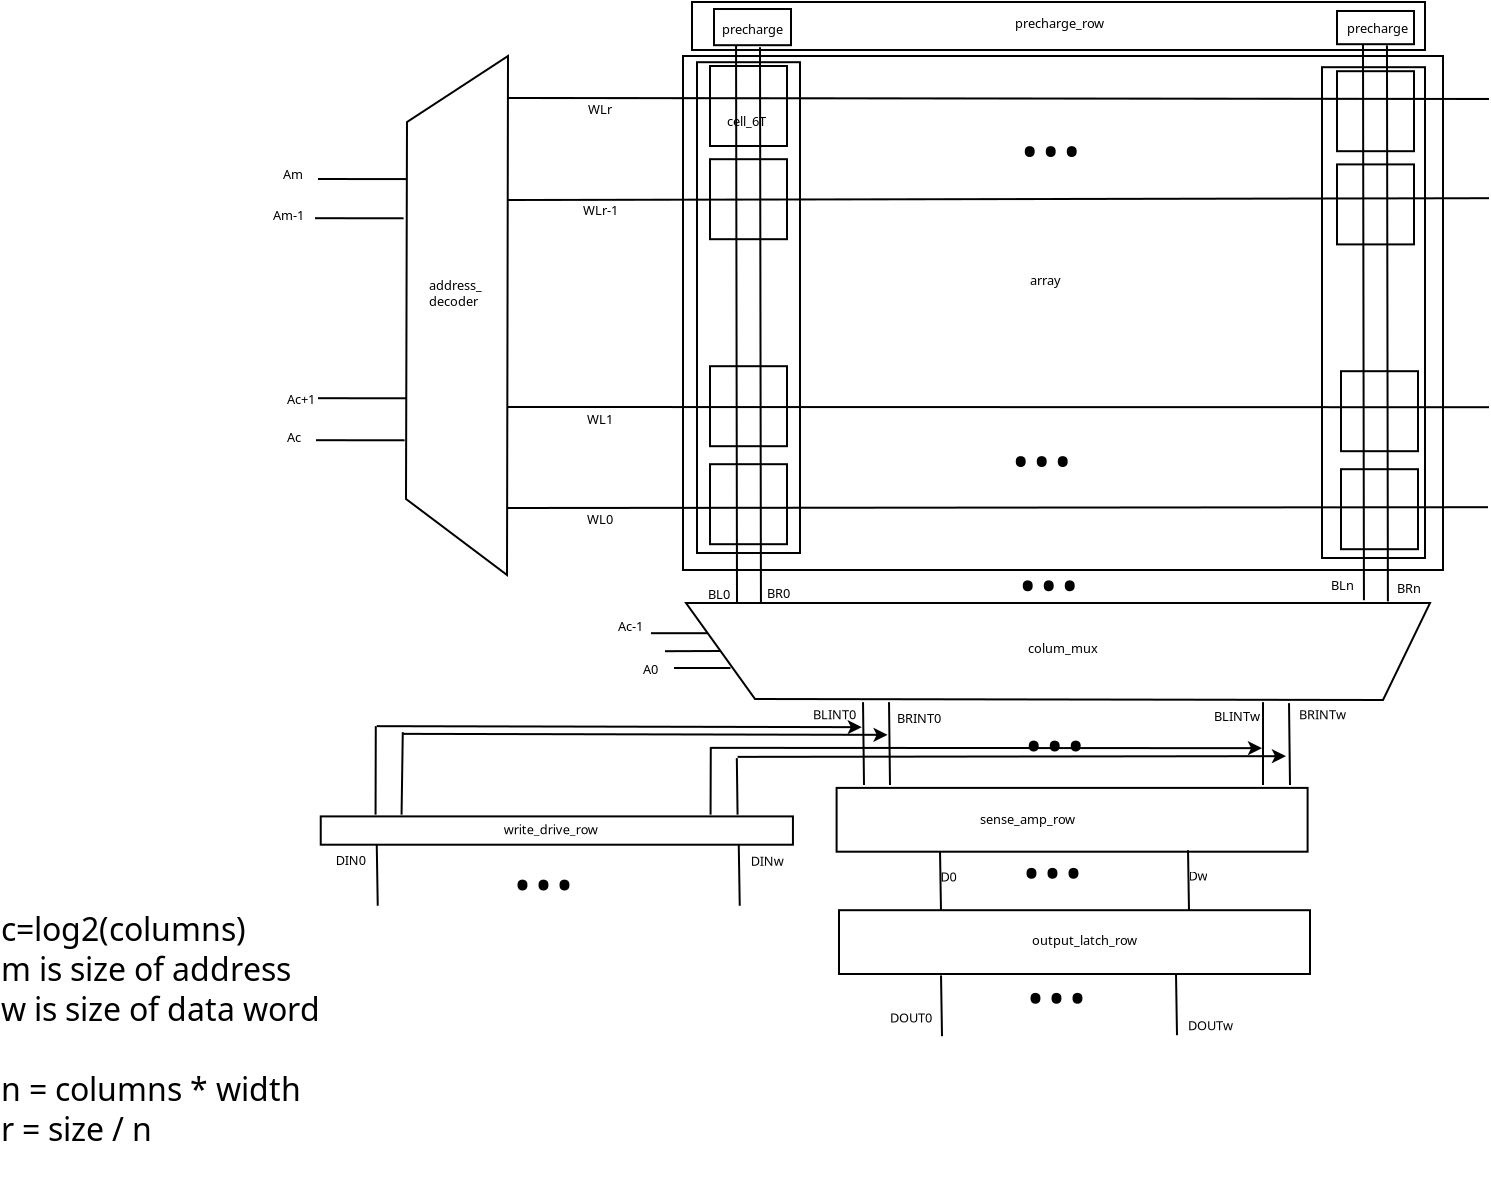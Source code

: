 <?xml version="1.0" encoding="UTF-8"?>
<dia:diagram xmlns:dia="http://www.lysator.liu.se/~alla/dia/">
  <dia:layer name="Background" visible="true">
    <dia:object type="Standard - Box" version="0" id="O0">
      <dia:attribute name="obj_pos">
        <dia:point val="-25.363,30.47"/>
      </dia:attribute>
      <dia:attribute name="obj_bb">
        <dia:rectangle val="-25.413,30.42;-1.703,31.935"/>
      </dia:attribute>
      <dia:attribute name="elem_corner">
        <dia:point val="-25.363,30.47"/>
      </dia:attribute>
      <dia:attribute name="elem_width">
        <dia:real val="23.61"/>
      </dia:attribute>
      <dia:attribute name="elem_height">
        <dia:real val="1.415"/>
      </dia:attribute>
      <dia:attribute name="show_background">
        <dia:boolean val="true"/>
      </dia:attribute>
    </dia:object>
    <dia:object type="Standard - Box" version="0" id="O1">
      <dia:attribute name="obj_pos">
        <dia:point val="0.43,29.045"/>
      </dia:attribute>
      <dia:attribute name="obj_bb">
        <dia:rectangle val="0.38,28.995;24.03,32.285"/>
      </dia:attribute>
      <dia:attribute name="elem_corner">
        <dia:point val="0.43,29.045"/>
      </dia:attribute>
      <dia:attribute name="elem_width">
        <dia:real val="23.55"/>
      </dia:attribute>
      <dia:attribute name="elem_height">
        <dia:real val="3.19"/>
      </dia:attribute>
      <dia:attribute name="show_background">
        <dia:boolean val="true"/>
      </dia:attribute>
    </dia:object>
    <dia:object type="Standard - Box" version="0" id="O2">
      <dia:attribute name="obj_pos">
        <dia:point val="-6.8,-10.25"/>
      </dia:attribute>
      <dia:attribute name="obj_bb">
        <dia:rectangle val="-6.85,-10.3;29.9,-7.8"/>
      </dia:attribute>
      <dia:attribute name="elem_corner">
        <dia:point val="-6.8,-10.25"/>
      </dia:attribute>
      <dia:attribute name="elem_width">
        <dia:real val="36.65"/>
      </dia:attribute>
      <dia:attribute name="elem_height">
        <dia:real val="2.4"/>
      </dia:attribute>
      <dia:attribute name="show_background">
        <dia:boolean val="true"/>
      </dia:attribute>
    </dia:object>
    <dia:object type="Standard - Box" version="0" id="O3">
      <dia:attribute name="obj_pos">
        <dia:point val="-5.7,-9.9"/>
      </dia:attribute>
      <dia:attribute name="obj_bb">
        <dia:rectangle val="-5.75,-9.95;-1.8,-8.04"/>
      </dia:attribute>
      <dia:attribute name="elem_corner">
        <dia:point val="-5.7,-9.9"/>
      </dia:attribute>
      <dia:attribute name="elem_width">
        <dia:real val="3.85"/>
      </dia:attribute>
      <dia:attribute name="elem_height">
        <dia:real val="1.81"/>
      </dia:attribute>
      <dia:attribute name="show_background">
        <dia:boolean val="true"/>
      </dia:attribute>
    </dia:object>
    <dia:object type="Standard - Box" version="0" id="O4">
      <dia:attribute name="obj_pos">
        <dia:point val="-7.25,-7.55"/>
      </dia:attribute>
      <dia:attribute name="obj_bb">
        <dia:rectangle val="-7.3,-7.6;30.8,18.2"/>
      </dia:attribute>
      <dia:attribute name="elem_corner">
        <dia:point val="-7.25,-7.55"/>
      </dia:attribute>
      <dia:attribute name="elem_width">
        <dia:real val="38"/>
      </dia:attribute>
      <dia:attribute name="elem_height">
        <dia:real val="25.7"/>
      </dia:attribute>
      <dia:attribute name="show_background">
        <dia:boolean val="true"/>
      </dia:attribute>
    </dia:object>
    <dia:group>
      <dia:object type="Standard - Box" version="0" id="O5">
        <dia:attribute name="obj_pos">
          <dia:point val="24.7,-6.99"/>
        </dia:attribute>
        <dia:attribute name="obj_bb">
          <dia:rectangle val="24.65,-7.04;29.9,17.6"/>
        </dia:attribute>
        <dia:attribute name="elem_corner">
          <dia:point val="24.7,-6.99"/>
        </dia:attribute>
        <dia:attribute name="elem_width">
          <dia:real val="5.15"/>
        </dia:attribute>
        <dia:attribute name="elem_height">
          <dia:real val="24.54"/>
        </dia:attribute>
        <dia:attribute name="show_background">
          <dia:boolean val="true"/>
        </dia:attribute>
      </dia:object>
      <dia:object type="Standard - Box" version="0" id="O6">
        <dia:attribute name="obj_pos">
          <dia:point val="25.65,8.21"/>
        </dia:attribute>
        <dia:attribute name="obj_bb">
          <dia:rectangle val="25.6,8.16;29.55,12.26"/>
        </dia:attribute>
        <dia:attribute name="elem_corner">
          <dia:point val="25.65,8.21"/>
        </dia:attribute>
        <dia:attribute name="elem_width">
          <dia:real val="3.85"/>
        </dia:attribute>
        <dia:attribute name="elem_height">
          <dia:real val="4"/>
        </dia:attribute>
        <dia:attribute name="show_background">
          <dia:boolean val="true"/>
        </dia:attribute>
      </dia:object>
      <dia:object type="Standard - Box" version="0" id="O7">
        <dia:attribute name="obj_pos">
          <dia:point val="25.65,13.11"/>
        </dia:attribute>
        <dia:attribute name="obj_bb">
          <dia:rectangle val="25.6,13.06;29.55,17.16"/>
        </dia:attribute>
        <dia:attribute name="elem_corner">
          <dia:point val="25.65,13.11"/>
        </dia:attribute>
        <dia:attribute name="elem_width">
          <dia:real val="3.85"/>
        </dia:attribute>
        <dia:attribute name="elem_height">
          <dia:real val="4"/>
        </dia:attribute>
        <dia:attribute name="show_background">
          <dia:boolean val="true"/>
        </dia:attribute>
      </dia:object>
      <dia:object type="Standard - Box" version="0" id="O8">
        <dia:attribute name="obj_pos">
          <dia:point val="25.45,-6.79"/>
        </dia:attribute>
        <dia:attribute name="obj_bb">
          <dia:rectangle val="25.4,-6.84;29.35,-2.74"/>
        </dia:attribute>
        <dia:attribute name="elem_corner">
          <dia:point val="25.45,-6.79"/>
        </dia:attribute>
        <dia:attribute name="elem_width">
          <dia:real val="3.85"/>
        </dia:attribute>
        <dia:attribute name="elem_height">
          <dia:real val="4"/>
        </dia:attribute>
        <dia:attribute name="show_background">
          <dia:boolean val="true"/>
        </dia:attribute>
      </dia:object>
      <dia:object type="Standard - Box" version="0" id="O9">
        <dia:attribute name="obj_pos">
          <dia:point val="25.45,-2.13"/>
        </dia:attribute>
        <dia:attribute name="obj_bb">
          <dia:rectangle val="25.4,-2.18;29.35,1.92"/>
        </dia:attribute>
        <dia:attribute name="elem_corner">
          <dia:point val="25.45,-2.13"/>
        </dia:attribute>
        <dia:attribute name="elem_width">
          <dia:real val="3.85"/>
        </dia:attribute>
        <dia:attribute name="elem_height">
          <dia:real val="4"/>
        </dia:attribute>
        <dia:attribute name="show_background">
          <dia:boolean val="true"/>
        </dia:attribute>
      </dia:object>
      <dia:object type="Standard - Line" version="0" id="O10">
        <dia:attribute name="obj_pos">
          <dia:point val="26.75,-8.14"/>
        </dia:attribute>
        <dia:attribute name="obj_bb">
          <dia:rectangle val="26.7,-8.19;26.848,19.71"/>
        </dia:attribute>
        <dia:attribute name="conn_endpoints">
          <dia:point val="26.75,-8.14"/>
          <dia:point val="26.797,19.66"/>
        </dia:attribute>
        <dia:attribute name="numcp">
          <dia:int val="1"/>
        </dia:attribute>
      </dia:object>
      <dia:object type="Standard - Line" version="0" id="O11">
        <dia:attribute name="obj_pos">
          <dia:point val="27.948,-8.079"/>
        </dia:attribute>
        <dia:attribute name="obj_bb">
          <dia:rectangle val="27.898,-8.129;28.045,19.771"/>
        </dia:attribute>
        <dia:attribute name="conn_endpoints">
          <dia:point val="27.948,-8.079"/>
          <dia:point val="27.995,19.721"/>
        </dia:attribute>
        <dia:attribute name="numcp">
          <dia:int val="1"/>
        </dia:attribute>
      </dia:object>
      <dia:object type="Standard - Text" version="1" id="O12">
        <dia:attribute name="obj_pos">
          <dia:point val="25.15,19.153"/>
        </dia:attribute>
        <dia:attribute name="obj_bb">
          <dia:rectangle val="25.15,18.61;26.43,19.55"/>
        </dia:attribute>
        <dia:attribute name="text">
          <dia:composite type="text">
            <dia:attribute name="string">
              <dia:string>#BLn #</dia:string>
            </dia:attribute>
            <dia:attribute name="font">
              <dia:font family="sans" style="0" name="Helvetica"/>
            </dia:attribute>
            <dia:attribute name="height">
              <dia:real val="0.8"/>
            </dia:attribute>
            <dia:attribute name="pos">
              <dia:point val="25.15,19.153"/>
            </dia:attribute>
            <dia:attribute name="color">
              <dia:color val="#000000"/>
            </dia:attribute>
            <dia:attribute name="alignment">
              <dia:enum val="0"/>
            </dia:attribute>
          </dia:composite>
        </dia:attribute>
        <dia:attribute name="valign">
          <dia:enum val="3"/>
        </dia:attribute>
      </dia:object>
      <dia:object type="Standard - Text" version="1" id="O13">
        <dia:attribute name="obj_pos">
          <dia:point val="28.45,19.305"/>
        </dia:attribute>
        <dia:attribute name="obj_bb">
          <dia:rectangle val="28.45,18.762;29.625,19.703"/>
        </dia:attribute>
        <dia:attribute name="text">
          <dia:composite type="text">
            <dia:attribute name="string">
              <dia:string>#BRn#</dia:string>
            </dia:attribute>
            <dia:attribute name="font">
              <dia:font family="sans" style="0" name="Helvetica"/>
            </dia:attribute>
            <dia:attribute name="height">
              <dia:real val="0.8"/>
            </dia:attribute>
            <dia:attribute name="pos">
              <dia:point val="28.45,19.305"/>
            </dia:attribute>
            <dia:attribute name="color">
              <dia:color val="#000000"/>
            </dia:attribute>
            <dia:attribute name="alignment">
              <dia:enum val="0"/>
            </dia:attribute>
          </dia:composite>
        </dia:attribute>
        <dia:attribute name="valign">
          <dia:enum val="3"/>
        </dia:attribute>
      </dia:object>
      <dia:object type="Standard - Box" version="0" id="O14">
        <dia:attribute name="obj_pos">
          <dia:point val="25.45,-9.8"/>
        </dia:attribute>
        <dia:attribute name="obj_bb">
          <dia:rectangle val="25.4,-9.85;29.35,-8.09"/>
        </dia:attribute>
        <dia:attribute name="elem_corner">
          <dia:point val="25.45,-9.8"/>
        </dia:attribute>
        <dia:attribute name="elem_width">
          <dia:real val="3.85"/>
        </dia:attribute>
        <dia:attribute name="elem_height">
          <dia:real val="1.66"/>
        </dia:attribute>
        <dia:attribute name="show_background">
          <dia:boolean val="true"/>
        </dia:attribute>
      </dia:object>
      <dia:object type="Standard - Text" version="1" id="O15">
        <dia:attribute name="obj_pos">
          <dia:point val="25.95,-8.698"/>
        </dia:attribute>
        <dia:attribute name="obj_bb">
          <dia:rectangle val="25.95,-9.241;28.91,-8.3"/>
        </dia:attribute>
        <dia:attribute name="text">
          <dia:composite type="text">
            <dia:attribute name="string">
              <dia:string>#precharge#</dia:string>
            </dia:attribute>
            <dia:attribute name="font">
              <dia:font family="sans" style="0" name="Helvetica"/>
            </dia:attribute>
            <dia:attribute name="height">
              <dia:real val="0.8"/>
            </dia:attribute>
            <dia:attribute name="pos">
              <dia:point val="25.95,-8.698"/>
            </dia:attribute>
            <dia:attribute name="color">
              <dia:color val="#000000"/>
            </dia:attribute>
            <dia:attribute name="alignment">
              <dia:enum val="0"/>
            </dia:attribute>
          </dia:composite>
        </dia:attribute>
        <dia:attribute name="valign">
          <dia:enum val="3"/>
        </dia:attribute>
      </dia:object>
    </dia:group>
    <dia:group>
      <dia:object type="Standard - Box" version="0" id="O16">
        <dia:attribute name="obj_pos">
          <dia:point val="-6.55,-7.24"/>
        </dia:attribute>
        <dia:attribute name="obj_bb">
          <dia:rectangle val="-6.6,-7.29;-1.35,17.35"/>
        </dia:attribute>
        <dia:attribute name="elem_corner">
          <dia:point val="-6.55,-7.24"/>
        </dia:attribute>
        <dia:attribute name="elem_width">
          <dia:real val="5.15"/>
        </dia:attribute>
        <dia:attribute name="elem_height">
          <dia:real val="24.54"/>
        </dia:attribute>
        <dia:attribute name="show_background">
          <dia:boolean val="true"/>
        </dia:attribute>
      </dia:object>
      <dia:object type="Standard - Box" version="0" id="O17">
        <dia:attribute name="obj_pos">
          <dia:point val="-5.9,-2.39"/>
        </dia:attribute>
        <dia:attribute name="obj_bb">
          <dia:rectangle val="-5.95,-2.44;-2,1.66"/>
        </dia:attribute>
        <dia:attribute name="elem_corner">
          <dia:point val="-5.9,-2.39"/>
        </dia:attribute>
        <dia:attribute name="elem_width">
          <dia:real val="3.85"/>
        </dia:attribute>
        <dia:attribute name="elem_height">
          <dia:real val="4"/>
        </dia:attribute>
        <dia:attribute name="show_background">
          <dia:boolean val="true"/>
        </dia:attribute>
      </dia:object>
      <dia:object type="Standard - Box" version="0" id="O18">
        <dia:attribute name="obj_pos">
          <dia:point val="-5.9,7.96"/>
        </dia:attribute>
        <dia:attribute name="obj_bb">
          <dia:rectangle val="-5.95,7.91;-2,12.01"/>
        </dia:attribute>
        <dia:attribute name="elem_corner">
          <dia:point val="-5.9,7.96"/>
        </dia:attribute>
        <dia:attribute name="elem_width">
          <dia:real val="3.85"/>
        </dia:attribute>
        <dia:attribute name="elem_height">
          <dia:real val="4"/>
        </dia:attribute>
        <dia:attribute name="show_background">
          <dia:boolean val="true"/>
        </dia:attribute>
      </dia:object>
      <dia:object type="Standard - Box" version="0" id="O19">
        <dia:attribute name="obj_pos">
          <dia:point val="-5.9,12.86"/>
        </dia:attribute>
        <dia:attribute name="obj_bb">
          <dia:rectangle val="-5.95,12.81;-2,16.91"/>
        </dia:attribute>
        <dia:attribute name="elem_corner">
          <dia:point val="-5.9,12.86"/>
        </dia:attribute>
        <dia:attribute name="elem_width">
          <dia:real val="3.85"/>
        </dia:attribute>
        <dia:attribute name="elem_height">
          <dia:real val="4"/>
        </dia:attribute>
        <dia:attribute name="show_background">
          <dia:boolean val="true"/>
        </dia:attribute>
      </dia:object>
      <dia:object type="Standard - Box" version="0" id="O20">
        <dia:attribute name="obj_pos">
          <dia:point val="-5.9,-7.05"/>
        </dia:attribute>
        <dia:attribute name="obj_bb">
          <dia:rectangle val="-5.95,-7.1;-2,-3"/>
        </dia:attribute>
        <dia:attribute name="elem_corner">
          <dia:point val="-5.9,-7.05"/>
        </dia:attribute>
        <dia:attribute name="elem_width">
          <dia:real val="3.85"/>
        </dia:attribute>
        <dia:attribute name="elem_height">
          <dia:real val="4"/>
        </dia:attribute>
        <dia:attribute name="show_background">
          <dia:boolean val="true"/>
        </dia:attribute>
      </dia:object>
      <dia:object type="Standard - Line" version="0" id="O21">
        <dia:attribute name="obj_pos">
          <dia:point val="-4.597,-8.05"/>
        </dia:attribute>
        <dia:attribute name="obj_bb">
          <dia:rectangle val="-4.647,-8.1;-4.5,19.8"/>
        </dia:attribute>
        <dia:attribute name="conn_endpoints">
          <dia:point val="-4.597,-8.05"/>
          <dia:point val="-4.55,19.75"/>
        </dia:attribute>
        <dia:attribute name="numcp">
          <dia:int val="1"/>
        </dia:attribute>
      </dia:object>
      <dia:object type="Standard - Line" version="0" id="O22">
        <dia:attribute name="obj_pos">
          <dia:point val="-3.4,-7.99"/>
        </dia:attribute>
        <dia:attribute name="obj_bb">
          <dia:rectangle val="-3.45,-8.04;-3.302,19.86"/>
        </dia:attribute>
        <dia:attribute name="conn_endpoints">
          <dia:point val="-3.4,-7.99"/>
          <dia:point val="-3.353,19.81"/>
        </dia:attribute>
        <dia:attribute name="numcp">
          <dia:int val="1"/>
        </dia:attribute>
      </dia:object>
      <dia:object type="Standard - Text" version="1" id="O23">
        <dia:attribute name="obj_pos">
          <dia:point val="-6,19.6"/>
        </dia:attribute>
        <dia:attribute name="obj_bb">
          <dia:rectangle val="-6,19.058;-4.72,19.997"/>
        </dia:attribute>
        <dia:attribute name="text">
          <dia:composite type="text">
            <dia:attribute name="string">
              <dia:string>#BL0 #</dia:string>
            </dia:attribute>
            <dia:attribute name="font">
              <dia:font family="sans" style="0" name="Helvetica"/>
            </dia:attribute>
            <dia:attribute name="height">
              <dia:real val="0.8"/>
            </dia:attribute>
            <dia:attribute name="pos">
              <dia:point val="-6,19.6"/>
            </dia:attribute>
            <dia:attribute name="color">
              <dia:color val="#000000"/>
            </dia:attribute>
            <dia:attribute name="alignment">
              <dia:enum val="0"/>
            </dia:attribute>
          </dia:composite>
        </dia:attribute>
        <dia:attribute name="valign">
          <dia:enum val="3"/>
        </dia:attribute>
      </dia:object>
      <dia:object type="Standard - Text" version="1" id="O24">
        <dia:attribute name="obj_pos">
          <dia:point val="-3.05,19.553"/>
        </dia:attribute>
        <dia:attribute name="obj_bb">
          <dia:rectangle val="-3.05,19.011;-1.875,19.951"/>
        </dia:attribute>
        <dia:attribute name="text">
          <dia:composite type="text">
            <dia:attribute name="string">
              <dia:string>#BR0#</dia:string>
            </dia:attribute>
            <dia:attribute name="font">
              <dia:font family="sans" style="0" name="Helvetica"/>
            </dia:attribute>
            <dia:attribute name="height">
              <dia:real val="0.8"/>
            </dia:attribute>
            <dia:attribute name="pos">
              <dia:point val="-3.05,19.553"/>
            </dia:attribute>
            <dia:attribute name="color">
              <dia:color val="#000000"/>
            </dia:attribute>
            <dia:attribute name="alignment">
              <dia:enum val="0"/>
            </dia:attribute>
          </dia:composite>
        </dia:attribute>
        <dia:attribute name="valign">
          <dia:enum val="3"/>
        </dia:attribute>
      </dia:object>
      <dia:object type="Standard - Text" version="1" id="O25">
        <dia:attribute name="obj_pos">
          <dia:point val="-5.3,-8.647"/>
        </dia:attribute>
        <dia:attribute name="obj_bb">
          <dia:rectangle val="-5.3,-9.19;-2.34,-8.249"/>
        </dia:attribute>
        <dia:attribute name="text">
          <dia:composite type="text">
            <dia:attribute name="string">
              <dia:string>#precharge#</dia:string>
            </dia:attribute>
            <dia:attribute name="font">
              <dia:font family="sans" style="0" name="Helvetica"/>
            </dia:attribute>
            <dia:attribute name="height">
              <dia:real val="0.8"/>
            </dia:attribute>
            <dia:attribute name="pos">
              <dia:point val="-5.3,-8.647"/>
            </dia:attribute>
            <dia:attribute name="color">
              <dia:color val="#000000"/>
            </dia:attribute>
            <dia:attribute name="alignment">
              <dia:enum val="0"/>
            </dia:attribute>
          </dia:composite>
        </dia:attribute>
        <dia:attribute name="valign">
          <dia:enum val="3"/>
        </dia:attribute>
      </dia:object>
      <dia:object type="Standard - Text" version="1" id="O26">
        <dia:attribute name="obj_pos">
          <dia:point val="-5.05,-4.048"/>
        </dia:attribute>
        <dia:attribute name="obj_bb">
          <dia:rectangle val="-5.05,-4.59;-3.03,-3.651"/>
        </dia:attribute>
        <dia:attribute name="text">
          <dia:composite type="text">
            <dia:attribute name="string">
              <dia:string>#cell_6T#</dia:string>
            </dia:attribute>
            <dia:attribute name="font">
              <dia:font family="sans" style="0" name="Helvetica"/>
            </dia:attribute>
            <dia:attribute name="height">
              <dia:real val="0.8"/>
            </dia:attribute>
            <dia:attribute name="pos">
              <dia:point val="-5.05,-4.048"/>
            </dia:attribute>
            <dia:attribute name="color">
              <dia:color val="#000000"/>
            </dia:attribute>
            <dia:attribute name="alignment">
              <dia:enum val="0"/>
            </dia:attribute>
          </dia:composite>
        </dia:attribute>
        <dia:attribute name="valign">
          <dia:enum val="3"/>
        </dia:attribute>
      </dia:object>
    </dia:group>
    <dia:object type="Standard - Text" version="1" id="O27">
      <dia:attribute name="obj_pos">
        <dia:point val="9.35,-8.947"/>
      </dia:attribute>
      <dia:attribute name="obj_bb">
        <dia:rectangle val="9.35,-9.489;13.665,-8.55"/>
      </dia:attribute>
      <dia:attribute name="text">
        <dia:composite type="text">
          <dia:attribute name="string">
            <dia:string>#precharge_row#</dia:string>
          </dia:attribute>
          <dia:attribute name="font">
            <dia:font family="sans" style="0" name="Helvetica"/>
          </dia:attribute>
          <dia:attribute name="height">
            <dia:real val="0.8"/>
          </dia:attribute>
          <dia:attribute name="pos">
            <dia:point val="9.35,-8.947"/>
          </dia:attribute>
          <dia:attribute name="color">
            <dia:color val="#000000"/>
          </dia:attribute>
          <dia:attribute name="alignment">
            <dia:enum val="0"/>
          </dia:attribute>
        </dia:composite>
      </dia:attribute>
      <dia:attribute name="valign">
        <dia:enum val="3"/>
      </dia:attribute>
    </dia:object>
    <dia:object type="Standard - Text" version="1" id="O28">
      <dia:attribute name="obj_pos">
        <dia:point val="10.1,3.902"/>
      </dia:attribute>
      <dia:attribute name="obj_bb">
        <dia:rectangle val="10.1,3.36;11.63,4.3"/>
      </dia:attribute>
      <dia:attribute name="text">
        <dia:composite type="text">
          <dia:attribute name="string">
            <dia:string>#array#</dia:string>
          </dia:attribute>
          <dia:attribute name="font">
            <dia:font family="sans" style="0" name="Helvetica"/>
          </dia:attribute>
          <dia:attribute name="height">
            <dia:real val="0.8"/>
          </dia:attribute>
          <dia:attribute name="pos">
            <dia:point val="10.1,3.902"/>
          </dia:attribute>
          <dia:attribute name="color">
            <dia:color val="#000000"/>
          </dia:attribute>
          <dia:attribute name="alignment">
            <dia:enum val="0"/>
          </dia:attribute>
        </dia:composite>
      </dia:attribute>
      <dia:attribute name="valign">
        <dia:enum val="3"/>
      </dia:attribute>
    </dia:object>
    <dia:object type="Standard - Line" version="0" id="O29">
      <dia:attribute name="obj_pos">
        <dia:point val="-16,-5.45"/>
      </dia:attribute>
      <dia:attribute name="obj_bb">
        <dia:rectangle val="-16.05,-5.5;33.1,-5.35"/>
      </dia:attribute>
      <dia:attribute name="conn_endpoints">
        <dia:point val="-16,-5.45"/>
        <dia:point val="33.05,-5.4"/>
      </dia:attribute>
      <dia:attribute name="numcp">
        <dia:int val="1"/>
      </dia:attribute>
    </dia:object>
    <dia:object type="Standard - Line" version="0" id="O30">
      <dia:attribute name="obj_pos">
        <dia:point val="-16.05,-0.35"/>
      </dia:attribute>
      <dia:attribute name="obj_bb">
        <dia:rectangle val="-16.1,-0.49;33.1,-0.3"/>
      </dia:attribute>
      <dia:attribute name="conn_endpoints">
        <dia:point val="-16.05,-0.35"/>
        <dia:point val="33.05,-0.44"/>
      </dia:attribute>
      <dia:attribute name="numcp">
        <dia:int val="1"/>
      </dia:attribute>
    </dia:object>
    <dia:object type="Standard - Line" version="0" id="O31">
      <dia:attribute name="obj_pos">
        <dia:point val="-16,10"/>
      </dia:attribute>
      <dia:attribute name="obj_bb">
        <dia:rectangle val="-16.05,9.95;33.1,10.06"/>
      </dia:attribute>
      <dia:attribute name="conn_endpoints">
        <dia:point val="-16,10"/>
        <dia:point val="33.05,10.01"/>
      </dia:attribute>
      <dia:attribute name="numcp">
        <dia:int val="1"/>
      </dia:attribute>
    </dia:object>
    <dia:object type="Standard - Line" version="0" id="O32">
      <dia:attribute name="obj_pos">
        <dia:point val="-16.05,15.05"/>
      </dia:attribute>
      <dia:attribute name="obj_bb">
        <dia:rectangle val="-16.1,14.96;33.05,15.1"/>
      </dia:attribute>
      <dia:attribute name="conn_endpoints">
        <dia:point val="-16.05,15.05"/>
        <dia:point val="33,15.01"/>
      </dia:attribute>
      <dia:attribute name="numcp">
        <dia:int val="1"/>
      </dia:attribute>
    </dia:object>
    <dia:object type="Standard - Text" version="1" id="O33">
      <dia:attribute name="obj_pos">
        <dia:point val="7.6,30.853"/>
      </dia:attribute>
      <dia:attribute name="obj_bb">
        <dia:rectangle val="7.6,30.311;12.232,31.25"/>
      </dia:attribute>
      <dia:attribute name="text">
        <dia:composite type="text">
          <dia:attribute name="string">
            <dia:string>#sense_amp_row#</dia:string>
          </dia:attribute>
          <dia:attribute name="font">
            <dia:font family="sans" style="0" name="Helvetica"/>
          </dia:attribute>
          <dia:attribute name="height">
            <dia:real val="0.8"/>
          </dia:attribute>
          <dia:attribute name="pos">
            <dia:point val="7.6,30.853"/>
          </dia:attribute>
          <dia:attribute name="color">
            <dia:color val="#000000"/>
          </dia:attribute>
          <dia:attribute name="alignment">
            <dia:enum val="0"/>
          </dia:attribute>
        </dia:composite>
      </dia:attribute>
      <dia:attribute name="valign">
        <dia:enum val="3"/>
      </dia:attribute>
    </dia:object>
    <dia:object type="Standard - Text" version="1" id="O34">
      <dia:attribute name="obj_pos">
        <dia:point val="-12.05,15.85"/>
      </dia:attribute>
      <dia:attribute name="obj_bb">
        <dia:rectangle val="-12.05,15.307;-10.78,16.247"/>
      </dia:attribute>
      <dia:attribute name="text">
        <dia:composite type="text">
          <dia:attribute name="string">
            <dia:string>#WL0#</dia:string>
          </dia:attribute>
          <dia:attribute name="font">
            <dia:font family="sans" style="0" name="Helvetica"/>
          </dia:attribute>
          <dia:attribute name="height">
            <dia:real val="0.8"/>
          </dia:attribute>
          <dia:attribute name="pos">
            <dia:point val="-12.05,15.85"/>
          </dia:attribute>
          <dia:attribute name="color">
            <dia:color val="#000000"/>
          </dia:attribute>
          <dia:attribute name="alignment">
            <dia:enum val="0"/>
          </dia:attribute>
        </dia:composite>
      </dia:attribute>
      <dia:attribute name="valign">
        <dia:enum val="3"/>
      </dia:attribute>
    </dia:object>
    <dia:object type="Standard - Text" version="1" id="O35">
      <dia:attribute name="obj_pos">
        <dia:point val="-12.05,10.853"/>
      </dia:attribute>
      <dia:attribute name="obj_bb">
        <dia:rectangle val="-12.05,10.31;-10.78,11.251"/>
      </dia:attribute>
      <dia:attribute name="text">
        <dia:composite type="text">
          <dia:attribute name="string">
            <dia:string>#WL1#</dia:string>
          </dia:attribute>
          <dia:attribute name="font">
            <dia:font family="sans" style="0" name="Helvetica"/>
          </dia:attribute>
          <dia:attribute name="height">
            <dia:real val="0.8"/>
          </dia:attribute>
          <dia:attribute name="pos">
            <dia:point val="-12.05,10.853"/>
          </dia:attribute>
          <dia:attribute name="color">
            <dia:color val="#000000"/>
          </dia:attribute>
          <dia:attribute name="alignment">
            <dia:enum val="0"/>
          </dia:attribute>
        </dia:composite>
      </dia:attribute>
      <dia:attribute name="valign">
        <dia:enum val="3"/>
      </dia:attribute>
    </dia:object>
    <dia:object type="Standard - Text" version="1" id="O36">
      <dia:attribute name="obj_pos">
        <dia:point val="-12.25,0.402"/>
      </dia:attribute>
      <dia:attribute name="obj_bb">
        <dia:rectangle val="-12.25,-0.141;-10.568,0.799"/>
      </dia:attribute>
      <dia:attribute name="text">
        <dia:composite type="text">
          <dia:attribute name="string">
            <dia:string>#WLr-1#</dia:string>
          </dia:attribute>
          <dia:attribute name="font">
            <dia:font family="sans" style="0" name="Helvetica"/>
          </dia:attribute>
          <dia:attribute name="height">
            <dia:real val="0.8"/>
          </dia:attribute>
          <dia:attribute name="pos">
            <dia:point val="-12.25,0.402"/>
          </dia:attribute>
          <dia:attribute name="color">
            <dia:color val="#000000"/>
          </dia:attribute>
          <dia:attribute name="alignment">
            <dia:enum val="0"/>
          </dia:attribute>
        </dia:composite>
      </dia:attribute>
      <dia:attribute name="valign">
        <dia:enum val="3"/>
      </dia:attribute>
    </dia:object>
    <dia:object type="Standard - Text" version="1" id="O37">
      <dia:attribute name="obj_pos">
        <dia:point val="-12,-4.648"/>
      </dia:attribute>
      <dia:attribute name="obj_bb">
        <dia:rectangle val="-12,-5.191;-10.86,-4.25"/>
      </dia:attribute>
      <dia:attribute name="text">
        <dia:composite type="text">
          <dia:attribute name="string">
            <dia:string>#WLr#</dia:string>
          </dia:attribute>
          <dia:attribute name="font">
            <dia:font family="sans" style="0" name="Helvetica"/>
          </dia:attribute>
          <dia:attribute name="height">
            <dia:real val="0.8"/>
          </dia:attribute>
          <dia:attribute name="pos">
            <dia:point val="-12,-4.648"/>
          </dia:attribute>
          <dia:attribute name="color">
            <dia:color val="#000000"/>
          </dia:attribute>
          <dia:attribute name="alignment">
            <dia:enum val="0"/>
          </dia:attribute>
        </dia:composite>
      </dia:attribute>
      <dia:attribute name="valign">
        <dia:enum val="3"/>
      </dia:attribute>
    </dia:object>
    <dia:object type="Standard - Polygon" version="0" id="O38">
      <dia:attribute name="obj_pos">
        <dia:point val="-21.05,-4.25"/>
      </dia:attribute>
      <dia:attribute name="obj_bb">
        <dia:rectangle val="-21.15,-7.643;-15.95,18.5"/>
      </dia:attribute>
      <dia:attribute name="poly_points">
        <dia:point val="-21.05,-4.25"/>
        <dia:point val="-16,-7.55"/>
        <dia:point val="-16.05,18.4"/>
        <dia:point val="-21.1,14.6"/>
      </dia:attribute>
      <dia:attribute name="show_background">
        <dia:boolean val="true"/>
      </dia:attribute>
    </dia:object>
    <dia:object type="Standard - Line" version="0" id="O39">
      <dia:attribute name="obj_pos">
        <dia:point val="-21.071,-1.395"/>
      </dia:attribute>
      <dia:attribute name="obj_bb">
        <dia:rectangle val="-25.55,-1.45;-21.021,-1.345"/>
      </dia:attribute>
      <dia:attribute name="conn_endpoints">
        <dia:point val="-21.071,-1.395"/>
        <dia:point val="-25.5,-1.4"/>
      </dia:attribute>
      <dia:attribute name="numcp">
        <dia:int val="1"/>
      </dia:attribute>
    </dia:object>
    <dia:object type="Standard - Line" version="0" id="O40">
      <dia:attribute name="obj_pos">
        <dia:point val="-21.221,0.565"/>
      </dia:attribute>
      <dia:attribute name="obj_bb">
        <dia:rectangle val="-25.7,0.51;-21.171,0.615"/>
      </dia:attribute>
      <dia:attribute name="conn_endpoints">
        <dia:point val="-21.221,0.565"/>
        <dia:point val="-25.65,0.56"/>
      </dia:attribute>
      <dia:attribute name="numcp">
        <dia:int val="1"/>
      </dia:attribute>
    </dia:object>
    <dia:object type="Standard - Line" version="0" id="O41">
      <dia:attribute name="obj_pos">
        <dia:point val="-21.171,11.665"/>
      </dia:attribute>
      <dia:attribute name="obj_bb">
        <dia:rectangle val="-25.65,11.61;-21.121,11.715"/>
      </dia:attribute>
      <dia:attribute name="conn_endpoints">
        <dia:point val="-21.171,11.665"/>
        <dia:point val="-25.6,11.66"/>
      </dia:attribute>
      <dia:attribute name="numcp">
        <dia:int val="1"/>
      </dia:attribute>
    </dia:object>
    <dia:object type="Standard - Line" version="0" id="O42">
      <dia:attribute name="obj_pos">
        <dia:point val="-21.071,9.565"/>
      </dia:attribute>
      <dia:attribute name="obj_bb">
        <dia:rectangle val="-25.55,9.51;-21.021,9.615"/>
      </dia:attribute>
      <dia:attribute name="conn_endpoints">
        <dia:point val="-21.071,9.565"/>
        <dia:point val="-25.5,9.56"/>
      </dia:attribute>
      <dia:attribute name="numcp">
        <dia:int val="1"/>
      </dia:attribute>
    </dia:object>
    <dia:object type="Standard - Text" version="1" id="O43">
      <dia:attribute name="obj_pos">
        <dia:point val="-27.05,11.753"/>
      </dia:attribute>
      <dia:attribute name="obj_bb">
        <dia:rectangle val="-27.05,11.21;-26.343,12.15"/>
      </dia:attribute>
      <dia:attribute name="text">
        <dia:composite type="text">
          <dia:attribute name="string">
            <dia:string>#Ac#</dia:string>
          </dia:attribute>
          <dia:attribute name="font">
            <dia:font family="sans" style="0" name="Helvetica"/>
          </dia:attribute>
          <dia:attribute name="height">
            <dia:real val="0.8"/>
          </dia:attribute>
          <dia:attribute name="pos">
            <dia:point val="-27.05,11.753"/>
          </dia:attribute>
          <dia:attribute name="color">
            <dia:color val="#000000"/>
          </dia:attribute>
          <dia:attribute name="alignment">
            <dia:enum val="0"/>
          </dia:attribute>
        </dia:composite>
      </dia:attribute>
      <dia:attribute name="valign">
        <dia:enum val="3"/>
      </dia:attribute>
    </dia:object>
    <dia:object type="Standard - Text" version="1" id="O44">
      <dia:attribute name="obj_pos">
        <dia:point val="-27.05,9.853"/>
      </dia:attribute>
      <dia:attribute name="obj_bb">
        <dia:rectangle val="-27.05,9.31;-25.485,10.251"/>
      </dia:attribute>
      <dia:attribute name="text">
        <dia:composite type="text">
          <dia:attribute name="string">
            <dia:string>#Ac+1#</dia:string>
          </dia:attribute>
          <dia:attribute name="font">
            <dia:font family="sans" style="0" name="Helvetica"/>
          </dia:attribute>
          <dia:attribute name="height">
            <dia:real val="0.8"/>
          </dia:attribute>
          <dia:attribute name="pos">
            <dia:point val="-27.05,9.853"/>
          </dia:attribute>
          <dia:attribute name="color">
            <dia:color val="#000000"/>
          </dia:attribute>
          <dia:attribute name="alignment">
            <dia:enum val="0"/>
          </dia:attribute>
        </dia:composite>
      </dia:attribute>
      <dia:attribute name="valign">
        <dia:enum val="3"/>
      </dia:attribute>
    </dia:object>
    <dia:object type="Standard - Text" version="1" id="O45">
      <dia:attribute name="obj_pos">
        <dia:point val="-27.75,0.652"/>
      </dia:attribute>
      <dia:attribute name="obj_bb">
        <dia:rectangle val="-27.75,0.11;-26.205,1.05"/>
      </dia:attribute>
      <dia:attribute name="text">
        <dia:composite type="text">
          <dia:attribute name="string">
            <dia:string>#Am-1#</dia:string>
          </dia:attribute>
          <dia:attribute name="font">
            <dia:font family="sans" style="0" name="Helvetica"/>
          </dia:attribute>
          <dia:attribute name="height">
            <dia:real val="0.8"/>
          </dia:attribute>
          <dia:attribute name="pos">
            <dia:point val="-27.75,0.652"/>
          </dia:attribute>
          <dia:attribute name="color">
            <dia:color val="#000000"/>
          </dia:attribute>
          <dia:attribute name="alignment">
            <dia:enum val="0"/>
          </dia:attribute>
        </dia:composite>
      </dia:attribute>
      <dia:attribute name="valign">
        <dia:enum val="3"/>
      </dia:attribute>
    </dia:object>
    <dia:object type="Standard - Text" version="1" id="O46">
      <dia:attribute name="obj_pos">
        <dia:point val="-27.25,-1.397"/>
      </dia:attribute>
      <dia:attribute name="obj_bb">
        <dia:rectangle val="-27.25,-1.94;-26.285,-1.0"/>
      </dia:attribute>
      <dia:attribute name="text">
        <dia:composite type="text">
          <dia:attribute name="string">
            <dia:string>#Am#</dia:string>
          </dia:attribute>
          <dia:attribute name="font">
            <dia:font family="sans" style="0" name="Helvetica"/>
          </dia:attribute>
          <dia:attribute name="height">
            <dia:real val="0.8"/>
          </dia:attribute>
          <dia:attribute name="pos">
            <dia:point val="-27.25,-1.397"/>
          </dia:attribute>
          <dia:attribute name="color">
            <dia:color val="#000000"/>
          </dia:attribute>
          <dia:attribute name="alignment">
            <dia:enum val="0"/>
          </dia:attribute>
        </dia:composite>
      </dia:attribute>
      <dia:attribute name="valign">
        <dia:enum val="3"/>
      </dia:attribute>
    </dia:object>
    <dia:object type="Standard - Polygon" version="0" id="O47">
      <dia:attribute name="obj_pos">
        <dia:point val="30.1,19.8"/>
      </dia:attribute>
      <dia:attribute name="obj_bb">
        <dia:rectangle val="-7.198,19.75;30.18,24.7"/>
      </dia:attribute>
      <dia:attribute name="poly_points">
        <dia:point val="30.1,19.8"/>
        <dia:point val="-7.1,19.8"/>
        <dia:point val="-3.65,24.6"/>
        <dia:point val="27.75,24.65"/>
      </dia:attribute>
      <dia:attribute name="show_background">
        <dia:boolean val="true"/>
      </dia:attribute>
    </dia:object>
    <dia:object type="Standard - Line" version="0" id="O48">
      <dia:attribute name="obj_pos">
        <dia:point val="5.601,32.211"/>
      </dia:attribute>
      <dia:attribute name="obj_bb">
        <dia:rectangle val="5.551,32.16;5.701,35.301"/>
      </dia:attribute>
      <dia:attribute name="conn_endpoints">
        <dia:point val="5.601,32.211"/>
        <dia:point val="5.65,35.25"/>
      </dia:attribute>
      <dia:attribute name="numcp">
        <dia:int val="1"/>
      </dia:attribute>
    </dia:object>
    <dia:object type="Standard - Text" version="1" id="O49">
      <dia:attribute name="obj_pos">
        <dia:point val="10.0,22.302"/>
      </dia:attribute>
      <dia:attribute name="obj_bb">
        <dia:rectangle val="10.0,21.759;13.353,22.7"/>
      </dia:attribute>
      <dia:attribute name="text">
        <dia:composite type="text">
          <dia:attribute name="string">
            <dia:string>#colum_mux#</dia:string>
          </dia:attribute>
          <dia:attribute name="font">
            <dia:font family="sans" style="0" name="Helvetica"/>
          </dia:attribute>
          <dia:attribute name="height">
            <dia:real val="0.8"/>
          </dia:attribute>
          <dia:attribute name="pos">
            <dia:point val="10.0,22.302"/>
          </dia:attribute>
          <dia:attribute name="color">
            <dia:color val="#000000"/>
          </dia:attribute>
          <dia:attribute name="alignment">
            <dia:enum val="0"/>
          </dia:attribute>
        </dia:composite>
      </dia:attribute>
      <dia:attribute name="valign">
        <dia:enum val="3"/>
      </dia:attribute>
    </dia:object>
    <dia:object type="Standard - Line" version="0" id="O50">
      <dia:attribute name="obj_pos">
        <dia:point val="18.001,32.161"/>
      </dia:attribute>
      <dia:attribute name="obj_bb">
        <dia:rectangle val="17.95,32.11;18.101,35.251"/>
      </dia:attribute>
      <dia:attribute name="conn_endpoints">
        <dia:point val="18.001,32.161"/>
        <dia:point val="18.05,35.2"/>
      </dia:attribute>
      <dia:attribute name="numcp">
        <dia:int val="1"/>
      </dia:attribute>
    </dia:object>
    <dia:object type="Standard - Line" version="0" id="O51">
      <dia:attribute name="obj_pos">
        <dia:point val="-4.875,23.05"/>
      </dia:attribute>
      <dia:attribute name="obj_bb">
        <dia:rectangle val="-7.75,23;-4.825,23.1"/>
      </dia:attribute>
      <dia:attribute name="conn_endpoints">
        <dia:point val="-4.875,23.05"/>
        <dia:point val="-7.7,23.05"/>
      </dia:attribute>
      <dia:attribute name="numcp">
        <dia:int val="1"/>
      </dia:attribute>
    </dia:object>
    <dia:object type="Standard - Line" version="0" id="O52">
      <dia:attribute name="obj_pos">
        <dia:point val="-6.025,21.31"/>
      </dia:attribute>
      <dia:attribute name="obj_bb">
        <dia:rectangle val="-8.9,21.26;-5.975,21.36"/>
      </dia:attribute>
      <dia:attribute name="conn_endpoints">
        <dia:point val="-6.025,21.31"/>
        <dia:point val="-8.85,21.31"/>
      </dia:attribute>
      <dia:attribute name="numcp">
        <dia:int val="1"/>
      </dia:attribute>
    </dia:object>
    <dia:object type="Standard - Text" version="1" id="O53">
      <dia:attribute name="obj_pos">
        <dia:point val="-10.5,21.203"/>
      </dia:attribute>
      <dia:attribute name="obj_bb">
        <dia:rectangle val="-10.5,20.66;-9.212,21.601"/>
      </dia:attribute>
      <dia:attribute name="text">
        <dia:composite type="text">
          <dia:attribute name="string">
            <dia:string>#Ac-1#</dia:string>
          </dia:attribute>
          <dia:attribute name="font">
            <dia:font family="sans" style="0" name="Helvetica"/>
          </dia:attribute>
          <dia:attribute name="height">
            <dia:real val="0.8"/>
          </dia:attribute>
          <dia:attribute name="pos">
            <dia:point val="-10.5,21.203"/>
          </dia:attribute>
          <dia:attribute name="color">
            <dia:color val="#000000"/>
          </dia:attribute>
          <dia:attribute name="alignment">
            <dia:enum val="0"/>
          </dia:attribute>
        </dia:composite>
      </dia:attribute>
      <dia:attribute name="valign">
        <dia:enum val="3"/>
      </dia:attribute>
    </dia:object>
    <dia:object type="Standard - Line" version="0" id="O54">
      <dia:attribute name="obj_pos">
        <dia:point val="-5.375,22.2"/>
      </dia:attribute>
      <dia:attribute name="obj_bb">
        <dia:rectangle val="-8.2,22.15;-5.325,22.26"/>
      </dia:attribute>
      <dia:attribute name="conn_endpoints">
        <dia:point val="-5.375,22.2"/>
        <dia:point val="-8.15,22.21"/>
      </dia:attribute>
      <dia:attribute name="numcp">
        <dia:int val="1"/>
      </dia:attribute>
      <dia:connections>
        <dia:connection handle="0" to="O47" connection="3"/>
      </dia:connections>
    </dia:object>
    <dia:object type="Standard - Text" version="1" id="O55">
      <dia:attribute name="obj_pos">
        <dia:point val="-9.25,23.353"/>
      </dia:attribute>
      <dia:attribute name="obj_bb">
        <dia:rectangle val="-9.25,22.811;-8.482,23.75"/>
      </dia:attribute>
      <dia:attribute name="text">
        <dia:composite type="text">
          <dia:attribute name="string">
            <dia:string>#A0#</dia:string>
          </dia:attribute>
          <dia:attribute name="font">
            <dia:font family="sans" style="0" name="Helvetica"/>
          </dia:attribute>
          <dia:attribute name="height">
            <dia:real val="0.8"/>
          </dia:attribute>
          <dia:attribute name="pos">
            <dia:point val="-9.25,23.353"/>
          </dia:attribute>
          <dia:attribute name="color">
            <dia:color val="#000000"/>
          </dia:attribute>
          <dia:attribute name="alignment">
            <dia:enum val="0"/>
          </dia:attribute>
        </dia:composite>
      </dia:attribute>
      <dia:attribute name="valign">
        <dia:enum val="3"/>
      </dia:attribute>
    </dia:object>
    <dia:object type="Standard - Line" version="0" id="O56">
      <dia:attribute name="obj_pos">
        <dia:point val="1.751,24.758"/>
      </dia:attribute>
      <dia:attribute name="obj_bb">
        <dia:rectangle val="1.7,24.708;1.85,28.951"/>
      </dia:attribute>
      <dia:attribute name="conn_endpoints">
        <dia:point val="1.751,24.758"/>
        <dia:point val="1.8,28.9"/>
      </dia:attribute>
      <dia:attribute name="numcp">
        <dia:int val="1"/>
      </dia:attribute>
    </dia:object>
    <dia:object type="Standard - Line" version="0" id="O57">
      <dia:attribute name="obj_pos">
        <dia:point val="23.051,24.808"/>
      </dia:attribute>
      <dia:attribute name="obj_bb">
        <dia:rectangle val="23.0,24.758;23.15,28.951"/>
      </dia:attribute>
      <dia:attribute name="conn_endpoints">
        <dia:point val="23.051,24.808"/>
        <dia:point val="23.1,28.9"/>
      </dia:attribute>
      <dia:attribute name="numcp">
        <dia:int val="1"/>
      </dia:attribute>
    </dia:object>
    <dia:object type="Standard - Line" version="0" id="O58">
      <dia:attribute name="obj_pos">
        <dia:point val="21.751,24.758"/>
      </dia:attribute>
      <dia:attribute name="obj_bb">
        <dia:rectangle val="21.7,24.708;21.801,28.95"/>
      </dia:attribute>
      <dia:attribute name="conn_endpoints">
        <dia:point val="21.751,24.758"/>
        <dia:point val="21.75,28.9"/>
      </dia:attribute>
      <dia:attribute name="numcp">
        <dia:int val="1"/>
      </dia:attribute>
    </dia:object>
    <dia:object type="Standard - Line" version="0" id="O59">
      <dia:attribute name="obj_pos">
        <dia:point val="3.051,24.758"/>
      </dia:attribute>
      <dia:attribute name="obj_bb">
        <dia:rectangle val="3.0,24.708;3.15,28.951"/>
      </dia:attribute>
      <dia:attribute name="conn_endpoints">
        <dia:point val="3.051,24.758"/>
        <dia:point val="3.1,28.9"/>
      </dia:attribute>
      <dia:attribute name="numcp">
        <dia:int val="1"/>
      </dia:attribute>
    </dia:object>
    <dia:object type="Standard - Text" version="1" id="O60">
      <dia:attribute name="obj_pos">
        <dia:point val="23.55,25.61"/>
      </dia:attribute>
      <dia:attribute name="obj_bb">
        <dia:rectangle val="23.55,25.05;25.715,26.042"/>
      </dia:attribute>
      <dia:attribute name="text">
        <dia:composite type="text">
          <dia:attribute name="string">
            <dia:string>#BRINTw#</dia:string>
          </dia:attribute>
          <dia:attribute name="font">
            <dia:font family="sans" style="0" name="Helvetica"/>
          </dia:attribute>
          <dia:attribute name="height">
            <dia:real val="0.8"/>
          </dia:attribute>
          <dia:attribute name="pos">
            <dia:point val="23.55,25.61"/>
          </dia:attribute>
          <dia:attribute name="color">
            <dia:color val="#000000"/>
          </dia:attribute>
          <dia:attribute name="alignment">
            <dia:enum val="0"/>
          </dia:attribute>
        </dia:composite>
      </dia:attribute>
      <dia:attribute name="valign">
        <dia:enum val="3"/>
      </dia:attribute>
    </dia:object>
    <dia:object type="Standard - Text" version="1" id="O61">
      <dia:attribute name="obj_pos">
        <dia:point val="19.3,25.703"/>
      </dia:attribute>
      <dia:attribute name="obj_bb">
        <dia:rectangle val="19.3,25.143;21.385,26.135"/>
      </dia:attribute>
      <dia:attribute name="text">
        <dia:composite type="text">
          <dia:attribute name="string">
            <dia:string>#BLINTw#</dia:string>
          </dia:attribute>
          <dia:attribute name="font">
            <dia:font family="sans" style="0" name="Helvetica"/>
          </dia:attribute>
          <dia:attribute name="height">
            <dia:real val="0.8"/>
          </dia:attribute>
          <dia:attribute name="pos">
            <dia:point val="19.3,25.703"/>
          </dia:attribute>
          <dia:attribute name="color">
            <dia:color val="#000000"/>
          </dia:attribute>
          <dia:attribute name="alignment">
            <dia:enum val="0"/>
          </dia:attribute>
        </dia:composite>
      </dia:attribute>
      <dia:attribute name="valign">
        <dia:enum val="3"/>
      </dia:attribute>
    </dia:object>
    <dia:object type="Standard - Text" version="1" id="O62">
      <dia:attribute name="obj_pos">
        <dia:point val="3.45,25.803"/>
      </dia:attribute>
      <dia:attribute name="obj_bb">
        <dia:rectangle val="3.45,25.243;5.605,26.235"/>
      </dia:attribute>
      <dia:attribute name="text">
        <dia:composite type="text">
          <dia:attribute name="string">
            <dia:string>#BRINT0#</dia:string>
          </dia:attribute>
          <dia:attribute name="font">
            <dia:font family="sans" style="0" name="Helvetica"/>
          </dia:attribute>
          <dia:attribute name="height">
            <dia:real val="0.8"/>
          </dia:attribute>
          <dia:attribute name="pos">
            <dia:point val="3.45,25.803"/>
          </dia:attribute>
          <dia:attribute name="color">
            <dia:color val="#000000"/>
          </dia:attribute>
          <dia:attribute name="alignment">
            <dia:enum val="0"/>
          </dia:attribute>
        </dia:composite>
      </dia:attribute>
      <dia:attribute name="valign">
        <dia:enum val="3"/>
      </dia:attribute>
    </dia:object>
    <dia:object type="Standard - Text" version="1" id="O63">
      <dia:attribute name="obj_pos">
        <dia:point val="-0.75,25.613"/>
      </dia:attribute>
      <dia:attribute name="obj_bb">
        <dia:rectangle val="-0.75,25.053;1.325,26.045"/>
      </dia:attribute>
      <dia:attribute name="text">
        <dia:composite type="text">
          <dia:attribute name="string">
            <dia:string>#BLINT0#</dia:string>
          </dia:attribute>
          <dia:attribute name="font">
            <dia:font family="sans" style="0" name="Helvetica"/>
          </dia:attribute>
          <dia:attribute name="height">
            <dia:real val="0.8"/>
          </dia:attribute>
          <dia:attribute name="pos">
            <dia:point val="-0.75,25.613"/>
          </dia:attribute>
          <dia:attribute name="color">
            <dia:color val="#000000"/>
          </dia:attribute>
          <dia:attribute name="alignment">
            <dia:enum val="0"/>
          </dia:attribute>
        </dia:composite>
      </dia:attribute>
      <dia:attribute name="valign">
        <dia:enum val="3"/>
      </dia:attribute>
    </dia:object>
    <dia:object type="Standard - Text" version="1" id="O64">
      <dia:attribute name="obj_pos">
        <dia:point val="-41.35,36.7"/>
      </dia:attribute>
      <dia:attribute name="obj_bb">
        <dia:rectangle val="-41.35,35.446;-25.58,49.979"/>
      </dia:attribute>
      <dia:attribute name="text">
        <dia:composite type="text">
          <dia:attribute name="string">
            <dia:string>#c=log2(columns)
m is size of address
w is size of data word

n = columns * width
r = size / n
#</dia:string>
          </dia:attribute>
          <dia:attribute name="font">
            <dia:font family="sans" style="0" name="Helvetica"/>
          </dia:attribute>
          <dia:attribute name="height">
            <dia:real val="2"/>
          </dia:attribute>
          <dia:attribute name="pos">
            <dia:point val="-41.35,36.7"/>
          </dia:attribute>
          <dia:attribute name="color">
            <dia:color val="#000000"/>
          </dia:attribute>
          <dia:attribute name="alignment">
            <dia:enum val="0"/>
          </dia:attribute>
        </dia:composite>
      </dia:attribute>
      <dia:attribute name="valign">
        <dia:enum val="3"/>
      </dia:attribute>
    </dia:object>
    <dia:object type="Standard - Text" version="1" id="O65">
      <dia:attribute name="obj_pos">
        <dia:point val="-19.95,4.153"/>
      </dia:attribute>
      <dia:attribute name="obj_bb">
        <dia:rectangle val="-19.95,3.611;-17.37,5.351"/>
      </dia:attribute>
      <dia:attribute name="text">
        <dia:composite type="text">
          <dia:attribute name="string">
            <dia:string>#address_
decoder#</dia:string>
          </dia:attribute>
          <dia:attribute name="font">
            <dia:font family="sans" style="0" name="Helvetica"/>
          </dia:attribute>
          <dia:attribute name="height">
            <dia:real val="0.8"/>
          </dia:attribute>
          <dia:attribute name="pos">
            <dia:point val="-19.95,4.153"/>
          </dia:attribute>
          <dia:attribute name="color">
            <dia:color val="#000000"/>
          </dia:attribute>
          <dia:attribute name="alignment">
            <dia:enum val="0"/>
          </dia:attribute>
        </dia:composite>
      </dia:attribute>
      <dia:attribute name="valign">
        <dia:enum val="3"/>
      </dia:attribute>
    </dia:object>
    <dia:object type="Standard - Box" version="0" id="O66">
      <dia:attribute name="obj_pos">
        <dia:point val="0.55,35.16"/>
      </dia:attribute>
      <dia:attribute name="obj_bb">
        <dia:rectangle val="0.5,35.11;24.15,38.4"/>
      </dia:attribute>
      <dia:attribute name="elem_corner">
        <dia:point val="0.55,35.16"/>
      </dia:attribute>
      <dia:attribute name="elem_width">
        <dia:real val="23.55"/>
      </dia:attribute>
      <dia:attribute name="elem_height">
        <dia:real val="3.19"/>
      </dia:attribute>
      <dia:attribute name="show_background">
        <dia:boolean val="true"/>
      </dia:attribute>
    </dia:object>
    <dia:object type="Standard - Text" version="1" id="O67">
      <dia:attribute name="obj_pos">
        <dia:point val="10.2,36.903"/>
      </dia:attribute>
      <dia:attribute name="obj_bb">
        <dia:rectangle val="10.2,36.361;15.208,37.3"/>
      </dia:attribute>
      <dia:attribute name="text">
        <dia:composite type="text">
          <dia:attribute name="string">
            <dia:string>#output_latch_row#</dia:string>
          </dia:attribute>
          <dia:attribute name="font">
            <dia:font family="sans" style="0" name="Helvetica"/>
          </dia:attribute>
          <dia:attribute name="height">
            <dia:real val="0.8"/>
          </dia:attribute>
          <dia:attribute name="pos">
            <dia:point val="10.2,36.903"/>
          </dia:attribute>
          <dia:attribute name="color">
            <dia:color val="#000000"/>
          </dia:attribute>
          <dia:attribute name="alignment">
            <dia:enum val="0"/>
          </dia:attribute>
        </dia:composite>
      </dia:attribute>
      <dia:attribute name="valign">
        <dia:enum val="3"/>
      </dia:attribute>
    </dia:object>
    <dia:object type="Standard - Line" version="0" id="O68">
      <dia:attribute name="obj_pos">
        <dia:point val="5.651,38.421"/>
      </dia:attribute>
      <dia:attribute name="obj_bb">
        <dia:rectangle val="5.6,38.37;5.751,41.511"/>
      </dia:attribute>
      <dia:attribute name="conn_endpoints">
        <dia:point val="5.651,38.421"/>
        <dia:point val="5.7,41.46"/>
      </dia:attribute>
      <dia:attribute name="numcp">
        <dia:int val="1"/>
      </dia:attribute>
    </dia:object>
    <dia:object type="Standard - Line" version="0" id="O69">
      <dia:attribute name="obj_pos">
        <dia:point val="17.401,38.371"/>
      </dia:attribute>
      <dia:attribute name="obj_bb">
        <dia:rectangle val="17.35,38.32;17.501,41.461"/>
      </dia:attribute>
      <dia:attribute name="conn_endpoints">
        <dia:point val="17.401,38.371"/>
        <dia:point val="17.45,41.41"/>
      </dia:attribute>
      <dia:attribute name="numcp">
        <dia:int val="1"/>
      </dia:attribute>
    </dia:object>
    <dia:object type="Standard - Text" version="1" id="O70">
      <dia:attribute name="obj_pos">
        <dia:point val="18.0,41.163"/>
      </dia:attribute>
      <dia:attribute name="obj_bb">
        <dia:rectangle val="18.0,40.62;20.068,41.56"/>
      </dia:attribute>
      <dia:attribute name="text">
        <dia:composite type="text">
          <dia:attribute name="string">
            <dia:string>#DOUTw#</dia:string>
          </dia:attribute>
          <dia:attribute name="font">
            <dia:font family="sans" style="0" name="Helvetica"/>
          </dia:attribute>
          <dia:attribute name="height">
            <dia:real val="0.8"/>
          </dia:attribute>
          <dia:attribute name="pos">
            <dia:point val="18.0,41.163"/>
          </dia:attribute>
          <dia:attribute name="color">
            <dia:color val="#000000"/>
          </dia:attribute>
          <dia:attribute name="alignment">
            <dia:enum val="0"/>
          </dia:attribute>
        </dia:composite>
      </dia:attribute>
      <dia:attribute name="valign">
        <dia:enum val="3"/>
      </dia:attribute>
    </dia:object>
    <dia:object type="Standard - Text" version="1" id="O71">
      <dia:attribute name="obj_pos">
        <dia:point val="3.1,40.773"/>
      </dia:attribute>
      <dia:attribute name="obj_bb">
        <dia:rectangle val="3.1,40.23;5.158,41.17"/>
      </dia:attribute>
      <dia:attribute name="text">
        <dia:composite type="text">
          <dia:attribute name="string">
            <dia:string>#DOUT0#</dia:string>
          </dia:attribute>
          <dia:attribute name="font">
            <dia:font family="sans" style="0" name="Helvetica"/>
          </dia:attribute>
          <dia:attribute name="height">
            <dia:real val="0.8"/>
          </dia:attribute>
          <dia:attribute name="pos">
            <dia:point val="3.1,40.773"/>
          </dia:attribute>
          <dia:attribute name="color">
            <dia:color val="#000000"/>
          </dia:attribute>
          <dia:attribute name="alignment">
            <dia:enum val="0"/>
          </dia:attribute>
        </dia:composite>
      </dia:attribute>
      <dia:attribute name="valign">
        <dia:enum val="3"/>
      </dia:attribute>
    </dia:object>
    <dia:object type="Standard - Text" version="1" id="O72">
      <dia:attribute name="obj_pos">
        <dia:point val="9.55,-2.555"/>
      </dia:attribute>
      <dia:attribute name="obj_bb">
        <dia:rectangle val="9.55,-5.94;13.023,-0.08"/>
      </dia:attribute>
      <dia:attribute name="text">
        <dia:composite type="text">
          <dia:attribute name="string">
            <dia:string>#...#</dia:string>
          </dia:attribute>
          <dia:attribute name="font">
            <dia:font family="sans" style="0" name="Helvetica"/>
          </dia:attribute>
          <dia:attribute name="height">
            <dia:real val="5"/>
          </dia:attribute>
          <dia:attribute name="pos">
            <dia:point val="9.55,-2.555"/>
          </dia:attribute>
          <dia:attribute name="color">
            <dia:color val="#000000"/>
          </dia:attribute>
          <dia:attribute name="alignment">
            <dia:enum val="0"/>
          </dia:attribute>
        </dia:composite>
      </dia:attribute>
      <dia:attribute name="valign">
        <dia:enum val="3"/>
      </dia:attribute>
    </dia:object>
    <dia:object type="Standard - Text" version="1" id="O73">
      <dia:attribute name="obj_pos">
        <dia:point val="9.1,12.955"/>
      </dia:attribute>
      <dia:attribute name="obj_bb">
        <dia:rectangle val="9.1,9.57;12.573,15.43"/>
      </dia:attribute>
      <dia:attribute name="text">
        <dia:composite type="text">
          <dia:attribute name="string">
            <dia:string>#...#</dia:string>
          </dia:attribute>
          <dia:attribute name="font">
            <dia:font family="sans" style="0" name="Helvetica"/>
          </dia:attribute>
          <dia:attribute name="height">
            <dia:real val="5"/>
          </dia:attribute>
          <dia:attribute name="pos">
            <dia:point val="9.1,12.955"/>
          </dia:attribute>
          <dia:attribute name="color">
            <dia:color val="#000000"/>
          </dia:attribute>
          <dia:attribute name="alignment">
            <dia:enum val="0"/>
          </dia:attribute>
        </dia:composite>
      </dia:attribute>
      <dia:attribute name="valign">
        <dia:enum val="3"/>
      </dia:attribute>
    </dia:object>
    <dia:object type="Standard - Text" version="1" id="O74">
      <dia:attribute name="obj_pos">
        <dia:point val="9.45,19.165"/>
      </dia:attribute>
      <dia:attribute name="obj_bb">
        <dia:rectangle val="9.45,15.78;12.923,21.64"/>
      </dia:attribute>
      <dia:attribute name="text">
        <dia:composite type="text">
          <dia:attribute name="string">
            <dia:string>#...#</dia:string>
          </dia:attribute>
          <dia:attribute name="font">
            <dia:font family="sans" style="0" name="Helvetica"/>
          </dia:attribute>
          <dia:attribute name="height">
            <dia:real val="5"/>
          </dia:attribute>
          <dia:attribute name="pos">
            <dia:point val="9.45,19.165"/>
          </dia:attribute>
          <dia:attribute name="color">
            <dia:color val="#000000"/>
          </dia:attribute>
          <dia:attribute name="alignment">
            <dia:enum val="0"/>
          </dia:attribute>
        </dia:composite>
      </dia:attribute>
      <dia:attribute name="valign">
        <dia:enum val="3"/>
      </dia:attribute>
    </dia:object>
    <dia:object type="Standard - Text" version="1" id="O75">
      <dia:attribute name="obj_pos">
        <dia:point val="9.75,27.175"/>
      </dia:attribute>
      <dia:attribute name="obj_bb">
        <dia:rectangle val="9.75,23.79;13.223,29.65"/>
      </dia:attribute>
      <dia:attribute name="text">
        <dia:composite type="text">
          <dia:attribute name="string">
            <dia:string>#...#</dia:string>
          </dia:attribute>
          <dia:attribute name="font">
            <dia:font family="sans" style="0" name="Helvetica"/>
          </dia:attribute>
          <dia:attribute name="height">
            <dia:real val="5"/>
          </dia:attribute>
          <dia:attribute name="pos">
            <dia:point val="9.75,27.175"/>
          </dia:attribute>
          <dia:attribute name="color">
            <dia:color val="#000000"/>
          </dia:attribute>
          <dia:attribute name="alignment">
            <dia:enum val="0"/>
          </dia:attribute>
        </dia:composite>
      </dia:attribute>
      <dia:attribute name="valign">
        <dia:enum val="3"/>
      </dia:attribute>
    </dia:object>
    <dia:object type="Standard - Text" version="1" id="O76">
      <dia:attribute name="obj_pos">
        <dia:point val="5.626,33.73"/>
      </dia:attribute>
      <dia:attribute name="obj_bb">
        <dia:rectangle val="5.626,33.188;6.443,34.128"/>
      </dia:attribute>
      <dia:attribute name="text">
        <dia:composite type="text">
          <dia:attribute name="string">
            <dia:string>#D0#</dia:string>
          </dia:attribute>
          <dia:attribute name="font">
            <dia:font family="sans" style="0" name="Helvetica"/>
          </dia:attribute>
          <dia:attribute name="height">
            <dia:real val="0.8"/>
          </dia:attribute>
          <dia:attribute name="pos">
            <dia:point val="5.626,33.73"/>
          </dia:attribute>
          <dia:attribute name="color">
            <dia:color val="#000000"/>
          </dia:attribute>
          <dia:attribute name="alignment">
            <dia:enum val="0"/>
          </dia:attribute>
        </dia:composite>
      </dia:attribute>
      <dia:attribute name="valign">
        <dia:enum val="3"/>
      </dia:attribute>
      <dia:connections>
        <dia:connection handle="0" to="O48" connection="0"/>
      </dia:connections>
    </dia:object>
    <dia:object type="Standard - Text" version="1" id="O77">
      <dia:attribute name="obj_pos">
        <dia:point val="18.025,33.681"/>
      </dia:attribute>
      <dia:attribute name="obj_bb">
        <dia:rectangle val="18.025,33.138;18.95,34.078"/>
      </dia:attribute>
      <dia:attribute name="text">
        <dia:composite type="text">
          <dia:attribute name="string">
            <dia:string>#Dw#</dia:string>
          </dia:attribute>
          <dia:attribute name="font">
            <dia:font family="sans" style="0" name="Helvetica"/>
          </dia:attribute>
          <dia:attribute name="height">
            <dia:real val="0.8"/>
          </dia:attribute>
          <dia:attribute name="pos">
            <dia:point val="18.025,33.681"/>
          </dia:attribute>
          <dia:attribute name="color">
            <dia:color val="#000000"/>
          </dia:attribute>
          <dia:attribute name="alignment">
            <dia:enum val="0"/>
          </dia:attribute>
        </dia:composite>
      </dia:attribute>
      <dia:attribute name="valign">
        <dia:enum val="3"/>
      </dia:attribute>
      <dia:connections>
        <dia:connection handle="0" to="O50" connection="0"/>
      </dia:connections>
    </dia:object>
    <dia:object type="Standard - Text" version="1" id="O78">
      <dia:attribute name="obj_pos">
        <dia:point val="9.637,33.533"/>
      </dia:attribute>
      <dia:attribute name="obj_bb">
        <dia:rectangle val="9.637,30.148;13.11,36.008"/>
      </dia:attribute>
      <dia:attribute name="text">
        <dia:composite type="text">
          <dia:attribute name="string">
            <dia:string>#...#</dia:string>
          </dia:attribute>
          <dia:attribute name="font">
            <dia:font family="sans" style="0" name="Helvetica"/>
          </dia:attribute>
          <dia:attribute name="height">
            <dia:real val="5"/>
          </dia:attribute>
          <dia:attribute name="pos">
            <dia:point val="9.637,33.533"/>
          </dia:attribute>
          <dia:attribute name="color">
            <dia:color val="#000000"/>
          </dia:attribute>
          <dia:attribute name="alignment">
            <dia:enum val="0"/>
          </dia:attribute>
        </dia:composite>
      </dia:attribute>
      <dia:attribute name="valign">
        <dia:enum val="3"/>
      </dia:attribute>
    </dia:object>
    <dia:object type="Standard - Text" version="1" id="O79">
      <dia:attribute name="obj_pos">
        <dia:point val="9.837,39.783"/>
      </dia:attribute>
      <dia:attribute name="obj_bb">
        <dia:rectangle val="9.837,36.398;13.31,42.258"/>
      </dia:attribute>
      <dia:attribute name="text">
        <dia:composite type="text">
          <dia:attribute name="string">
            <dia:string>#...#</dia:string>
          </dia:attribute>
          <dia:attribute name="font">
            <dia:font family="sans" style="0" name="Helvetica"/>
          </dia:attribute>
          <dia:attribute name="height">
            <dia:real val="5"/>
          </dia:attribute>
          <dia:attribute name="pos">
            <dia:point val="9.837,39.783"/>
          </dia:attribute>
          <dia:attribute name="color">
            <dia:color val="#000000"/>
          </dia:attribute>
          <dia:attribute name="alignment">
            <dia:enum val="0"/>
          </dia:attribute>
        </dia:composite>
      </dia:attribute>
      <dia:attribute name="valign">
        <dia:enum val="3"/>
      </dia:attribute>
    </dia:object>
    <dia:object type="Standard - Text" version="1" id="O80">
      <dia:attribute name="obj_pos">
        <dia:point val="-16.213,31.363"/>
      </dia:attribute>
      <dia:attribute name="obj_bb">
        <dia:rectangle val="-16.213,30.82;-11.625,31.76"/>
      </dia:attribute>
      <dia:attribute name="text">
        <dia:composite type="text">
          <dia:attribute name="string">
            <dia:string>#write_drive_row#</dia:string>
          </dia:attribute>
          <dia:attribute name="font">
            <dia:font family="sans" style="0" name="Helvetica"/>
          </dia:attribute>
          <dia:attribute name="height">
            <dia:real val="0.8"/>
          </dia:attribute>
          <dia:attribute name="pos">
            <dia:point val="-16.213,31.363"/>
          </dia:attribute>
          <dia:attribute name="color">
            <dia:color val="#000000"/>
          </dia:attribute>
          <dia:attribute name="alignment">
            <dia:enum val="0"/>
          </dia:attribute>
        </dia:composite>
      </dia:attribute>
      <dia:attribute name="valign">
        <dia:enum val="3"/>
      </dia:attribute>
    </dia:object>
    <dia:object type="Standard - Line" version="0" id="O81">
      <dia:attribute name="obj_pos">
        <dia:point val="-22.562,31.899"/>
      </dia:attribute>
      <dia:attribute name="obj_bb">
        <dia:rectangle val="-22.613,31.848;-22.462,34.989"/>
      </dia:attribute>
      <dia:attribute name="conn_endpoints">
        <dia:point val="-22.562,31.899"/>
        <dia:point val="-22.513,34.938"/>
      </dia:attribute>
      <dia:attribute name="numcp">
        <dia:int val="1"/>
      </dia:attribute>
    </dia:object>
    <dia:object type="Standard - Line" version="0" id="O82">
      <dia:attribute name="obj_pos">
        <dia:point val="-4.462,31.899"/>
      </dia:attribute>
      <dia:attribute name="obj_bb">
        <dia:rectangle val="-4.513,31.848;-4.362,34.989"/>
      </dia:attribute>
      <dia:attribute name="conn_endpoints">
        <dia:point val="-4.462,31.899"/>
        <dia:point val="-4.413,34.938"/>
      </dia:attribute>
      <dia:attribute name="numcp">
        <dia:int val="1"/>
      </dia:attribute>
    </dia:object>
    <dia:object type="Standard - Text" version="1" id="O83">
      <dia:attribute name="obj_pos">
        <dia:point val="-3.863,32.941"/>
      </dia:attribute>
      <dia:attribute name="obj_bb">
        <dia:rectangle val="-3.863,32.399;-2.33,33.339"/>
      </dia:attribute>
      <dia:attribute name="text">
        <dia:composite type="text">
          <dia:attribute name="string">
            <dia:string>#DINw#</dia:string>
          </dia:attribute>
          <dia:attribute name="font">
            <dia:font family="sans" style="0" name="Helvetica"/>
          </dia:attribute>
          <dia:attribute name="height">
            <dia:real val="0.8"/>
          </dia:attribute>
          <dia:attribute name="pos">
            <dia:point val="-3.863,32.941"/>
          </dia:attribute>
          <dia:attribute name="color">
            <dia:color val="#000000"/>
          </dia:attribute>
          <dia:attribute name="alignment">
            <dia:enum val="0"/>
          </dia:attribute>
        </dia:composite>
      </dia:attribute>
      <dia:attribute name="valign">
        <dia:enum val="3"/>
      </dia:attribute>
    </dia:object>
    <dia:object type="Standard - Text" version="1" id="O84">
      <dia:attribute name="obj_pos">
        <dia:point val="-24.613,32.901"/>
      </dia:attribute>
      <dia:attribute name="obj_bb">
        <dia:rectangle val="-24.613,32.359;-23.188,33.299"/>
      </dia:attribute>
      <dia:attribute name="text">
        <dia:composite type="text">
          <dia:attribute name="string">
            <dia:string>#DIN0#</dia:string>
          </dia:attribute>
          <dia:attribute name="font">
            <dia:font family="sans" style="0" name="Helvetica"/>
          </dia:attribute>
          <dia:attribute name="height">
            <dia:real val="0.8"/>
          </dia:attribute>
          <dia:attribute name="pos">
            <dia:point val="-24.613,32.901"/>
          </dia:attribute>
          <dia:attribute name="color">
            <dia:color val="#000000"/>
          </dia:attribute>
          <dia:attribute name="alignment">
            <dia:enum val="0"/>
          </dia:attribute>
        </dia:composite>
      </dia:attribute>
      <dia:attribute name="valign">
        <dia:enum val="3"/>
      </dia:attribute>
    </dia:object>
    <dia:object type="Standard - Text" version="1" id="O85">
      <dia:attribute name="obj_pos">
        <dia:point val="-15.813,34.128"/>
      </dia:attribute>
      <dia:attribute name="obj_bb">
        <dia:rectangle val="-15.813,30.743;-12.34,36.603"/>
      </dia:attribute>
      <dia:attribute name="text">
        <dia:composite type="text">
          <dia:attribute name="string">
            <dia:string>#...#</dia:string>
          </dia:attribute>
          <dia:attribute name="font">
            <dia:font family="sans" style="0" name="Helvetica"/>
          </dia:attribute>
          <dia:attribute name="height">
            <dia:real val="5"/>
          </dia:attribute>
          <dia:attribute name="pos">
            <dia:point val="-15.813,34.128"/>
          </dia:attribute>
          <dia:attribute name="color">
            <dia:color val="#000000"/>
          </dia:attribute>
          <dia:attribute name="alignment">
            <dia:enum val="0"/>
          </dia:attribute>
        </dia:composite>
      </dia:attribute>
      <dia:attribute name="valign">
        <dia:enum val="3"/>
      </dia:attribute>
    </dia:object>
    <dia:object type="Standard - Line" version="0" id="O86">
      <dia:attribute name="obj_pos">
        <dia:point val="-22.611,25.958"/>
      </dia:attribute>
      <dia:attribute name="obj_bb">
        <dia:rectangle val="-22.672,25.908;-22.561,30.433"/>
      </dia:attribute>
      <dia:attribute name="conn_endpoints">
        <dia:point val="-22.611,25.958"/>
        <dia:point val="-22.622,30.383"/>
      </dia:attribute>
      <dia:attribute name="numcp">
        <dia:int val="1"/>
      </dia:attribute>
    </dia:object>
    <dia:object type="Standard - Line" version="0" id="O87">
      <dia:attribute name="obj_pos">
        <dia:point val="-4.559,27.558"/>
      </dia:attribute>
      <dia:attribute name="obj_bb">
        <dia:rectangle val="-4.609,27.508;-4.471,30.434"/>
      </dia:attribute>
      <dia:attribute name="conn_endpoints">
        <dia:point val="-4.559,27.558"/>
        <dia:point val="-4.522,30.383"/>
      </dia:attribute>
      <dia:attribute name="numcp">
        <dia:int val="1"/>
      </dia:attribute>
    </dia:object>
    <dia:object type="Standard - Line" version="0" id="O88">
      <dia:attribute name="obj_pos">
        <dia:point val="-5.861,27.008"/>
      </dia:attribute>
      <dia:attribute name="obj_bb">
        <dia:rectangle val="-5.922,26.958;-5.811,30.433"/>
      </dia:attribute>
      <dia:attribute name="conn_endpoints">
        <dia:point val="-5.861,27.008"/>
        <dia:point val="-5.872,30.383"/>
      </dia:attribute>
      <dia:attribute name="numcp">
        <dia:int val="1"/>
      </dia:attribute>
    </dia:object>
    <dia:object type="Standard - Line" version="0" id="O89">
      <dia:attribute name="obj_pos">
        <dia:point val="-21.261,26.258"/>
      </dia:attribute>
      <dia:attribute name="obj_bb">
        <dia:rectangle val="-21.372,26.207;-21.21,30.434"/>
      </dia:attribute>
      <dia:attribute name="conn_endpoints">
        <dia:point val="-21.261,26.258"/>
        <dia:point val="-21.322,30.383"/>
      </dia:attribute>
      <dia:attribute name="numcp">
        <dia:int val="1"/>
      </dia:attribute>
    </dia:object>
    <dia:object type="Standard - Line" version="0" id="O90">
      <dia:attribute name="obj_pos">
        <dia:point val="-22.561,25.958"/>
      </dia:attribute>
      <dia:attribute name="obj_bb">
        <dia:rectangle val="-22.611,25.508;1.74,26.508"/>
      </dia:attribute>
      <dia:attribute name="conn_endpoints">
        <dia:point val="-22.561,25.958"/>
        <dia:point val="1.689,26.008"/>
      </dia:attribute>
      <dia:attribute name="numcp">
        <dia:int val="1"/>
      </dia:attribute>
      <dia:attribute name="end_arrow">
        <dia:enum val="22"/>
      </dia:attribute>
      <dia:attribute name="end_arrow_length">
        <dia:real val="0.5"/>
      </dia:attribute>
      <dia:attribute name="end_arrow_width">
        <dia:real val="0.5"/>
      </dia:attribute>
    </dia:object>
    <dia:object type="Standard - Line" version="0" id="O91">
      <dia:attribute name="obj_pos">
        <dia:point val="-21.271,26.343"/>
      </dia:attribute>
      <dia:attribute name="obj_bb">
        <dia:rectangle val="-21.321,25.893;3.03,26.893"/>
      </dia:attribute>
      <dia:attribute name="conn_endpoints">
        <dia:point val="-21.271,26.343"/>
        <dia:point val="2.979,26.393"/>
      </dia:attribute>
      <dia:attribute name="numcp">
        <dia:int val="1"/>
      </dia:attribute>
      <dia:attribute name="end_arrow">
        <dia:enum val="22"/>
      </dia:attribute>
      <dia:attribute name="end_arrow_length">
        <dia:real val="0.5"/>
      </dia:attribute>
      <dia:attribute name="end_arrow_width">
        <dia:real val="0.5"/>
      </dia:attribute>
    </dia:object>
    <dia:object type="Standard - Line" version="0" id="O92">
      <dia:attribute name="obj_pos">
        <dia:point val="-5.871,27.043"/>
      </dia:attribute>
      <dia:attribute name="obj_bb">
        <dia:rectangle val="-5.921,26.558;21.75,27.558"/>
      </dia:attribute>
      <dia:attribute name="conn_endpoints">
        <dia:point val="-5.871,27.043"/>
        <dia:point val="21.7,27.058"/>
      </dia:attribute>
      <dia:attribute name="numcp">
        <dia:int val="1"/>
      </dia:attribute>
      <dia:attribute name="end_arrow">
        <dia:enum val="22"/>
      </dia:attribute>
      <dia:attribute name="end_arrow_length">
        <dia:real val="0.5"/>
      </dia:attribute>
      <dia:attribute name="end_arrow_width">
        <dia:real val="0.5"/>
      </dia:attribute>
    </dia:object>
    <dia:object type="Standard - Line" version="0" id="O93">
      <dia:attribute name="obj_pos">
        <dia:point val="-4.521,27.493"/>
      </dia:attribute>
      <dia:attribute name="obj_bb">
        <dia:rectangle val="-4.571,26.958;22.951,27.958"/>
      </dia:attribute>
      <dia:attribute name="conn_endpoints">
        <dia:point val="-4.521,27.493"/>
        <dia:point val="22.9,27.458"/>
      </dia:attribute>
      <dia:attribute name="numcp">
        <dia:int val="1"/>
      </dia:attribute>
      <dia:attribute name="end_arrow">
        <dia:enum val="22"/>
      </dia:attribute>
      <dia:attribute name="end_arrow_length">
        <dia:real val="0.5"/>
      </dia:attribute>
      <dia:attribute name="end_arrow_width">
        <dia:real val="0.5"/>
      </dia:attribute>
    </dia:object>
  </dia:layer>
</dia:diagram>
